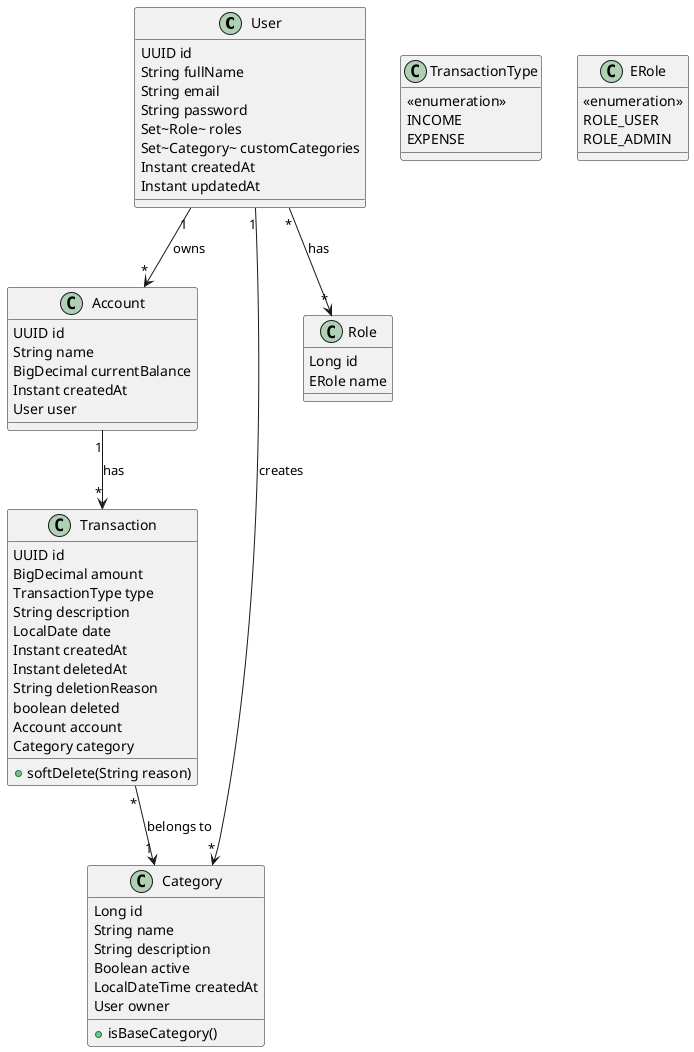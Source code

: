 @startuml MinervaMoney

    User "1" --> "*" Account : owns
    Account "1" --> "*" Transaction : has
    Transaction "*" --> "1" Category : belongs to
    User "1" --> "*" Category : creates
    User "*" --> "*" Role : has

    class User {
        UUID id
        String fullName
        String email
        String password
        Set~Role~ roles
        Set~Category~ customCategories
        Instant createdAt
        Instant updatedAt
    }

    class Account {
        UUID id
        String name
        BigDecimal currentBalance
        Instant createdAt
        User user
    }

    class Transaction {
        UUID id
        BigDecimal amount
        TransactionType type
        String description
        LocalDate date
        Instant createdAt
        Instant deletedAt
        String deletionReason
        boolean deleted
        Account account
        Category category
        +softDelete(String reason)
    }

    class Category {
        Long id
        String name
        String description
        Boolean active
        LocalDateTime createdAt
        User owner
        +isBaseCategory()
    }

    class Role {
        Long id
        ERole name
    }

    class TransactionType {
        <<enumeration>>
        INCOME
        EXPENSE
    }

    class ERole {
        <<enumeration>>
        ROLE_USER
        ROLE_ADMIN
    }

    @enduml